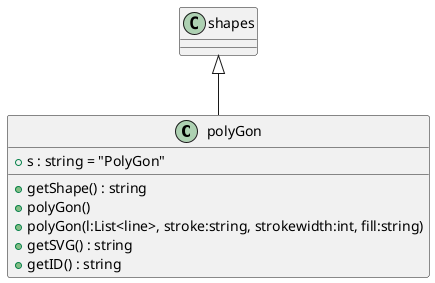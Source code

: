 @startuml
class polyGon {
    + s : string = "PolyGon"
    + getShape() : string
    + polyGon()
    + polyGon(l:List<line>, stroke:string, strokewidth:int, fill:string)
    + getSVG() : string
    + getID() : string
}
shapes <|-- polyGon
@enduml
